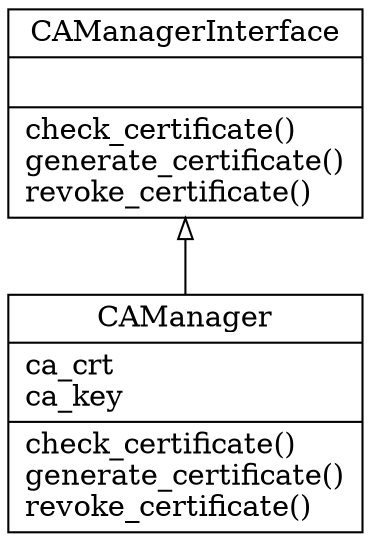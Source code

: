 digraph "classes" {
charset="utf-8"
rankdir=BT
"0" [label="{CAManager|ca_crt\lca_key\l|check_certificate()\lgenerate_certificate()\lrevoke_certificate()\l}", shape="record"];
"1" [label="{CAManagerInterface|\l|check_certificate()\lgenerate_certificate()\lrevoke_certificate()\l}", shape="record"];
"0" -> "1" [arrowhead="empty", arrowtail="none"];
}
